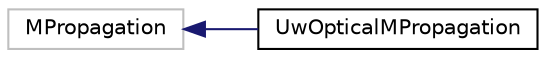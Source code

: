 digraph "Graphical Class Hierarchy"
{
 // LATEX_PDF_SIZE
  edge [fontname="Helvetica",fontsize="10",labelfontname="Helvetica",labelfontsize="10"];
  node [fontname="Helvetica",fontsize="10",shape=record];
  rankdir="LR";
  Node81 [label="MPropagation",height=0.2,width=0.4,color="grey75", fillcolor="white", style="filled",tooltip=" "];
  Node81 -> Node0 [dir="back",color="midnightblue",fontsize="10",style="solid",fontname="Helvetica"];
  Node0 [label="UwOpticalMPropagation",height=0.2,width=0.4,color="black", fillcolor="white", style="filled",URL="$classUwOpticalMPropagation.html",tooltip="Class used to represents the UWOPTICAL_MPROPAGATION."];
}
